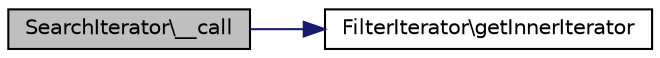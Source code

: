 digraph "SearchIterator\__call"
{
  edge [fontname="Helvetica",fontsize="10",labelfontname="Helvetica",labelfontsize="10"];
  node [fontname="Helvetica",fontsize="10",shape=record];
  rankdir="LR";
  Node1 [label="SearchIterator\\__call",height=0.2,width=0.4,color="black", fillcolor="grey75", style="filled" fontcolor="black"];
  Node1 -> Node2 [color="midnightblue",fontsize="10",style="solid",fontname="Helvetica"];
  Node2 [label="FilterIterator\\getInnerIterator",height=0.2,width=0.4,color="black", fillcolor="white", style="filled",URL="$classFilterIterator.html#aaae9a0c55ab02a2766876989853aeccb"];
}
